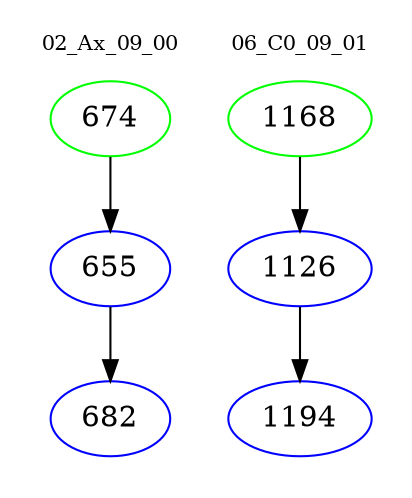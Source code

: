 digraph{
subgraph cluster_0 {
color = white
label = "02_Ax_09_00";
fontsize=10;
T0_674 [label="674", color="green"]
T0_674 -> T0_655 [color="black"]
T0_655 [label="655", color="blue"]
T0_655 -> T0_682 [color="black"]
T0_682 [label="682", color="blue"]
}
subgraph cluster_1 {
color = white
label = "06_C0_09_01";
fontsize=10;
T1_1168 [label="1168", color="green"]
T1_1168 -> T1_1126 [color="black"]
T1_1126 [label="1126", color="blue"]
T1_1126 -> T1_1194 [color="black"]
T1_1194 [label="1194", color="blue"]
}
}
